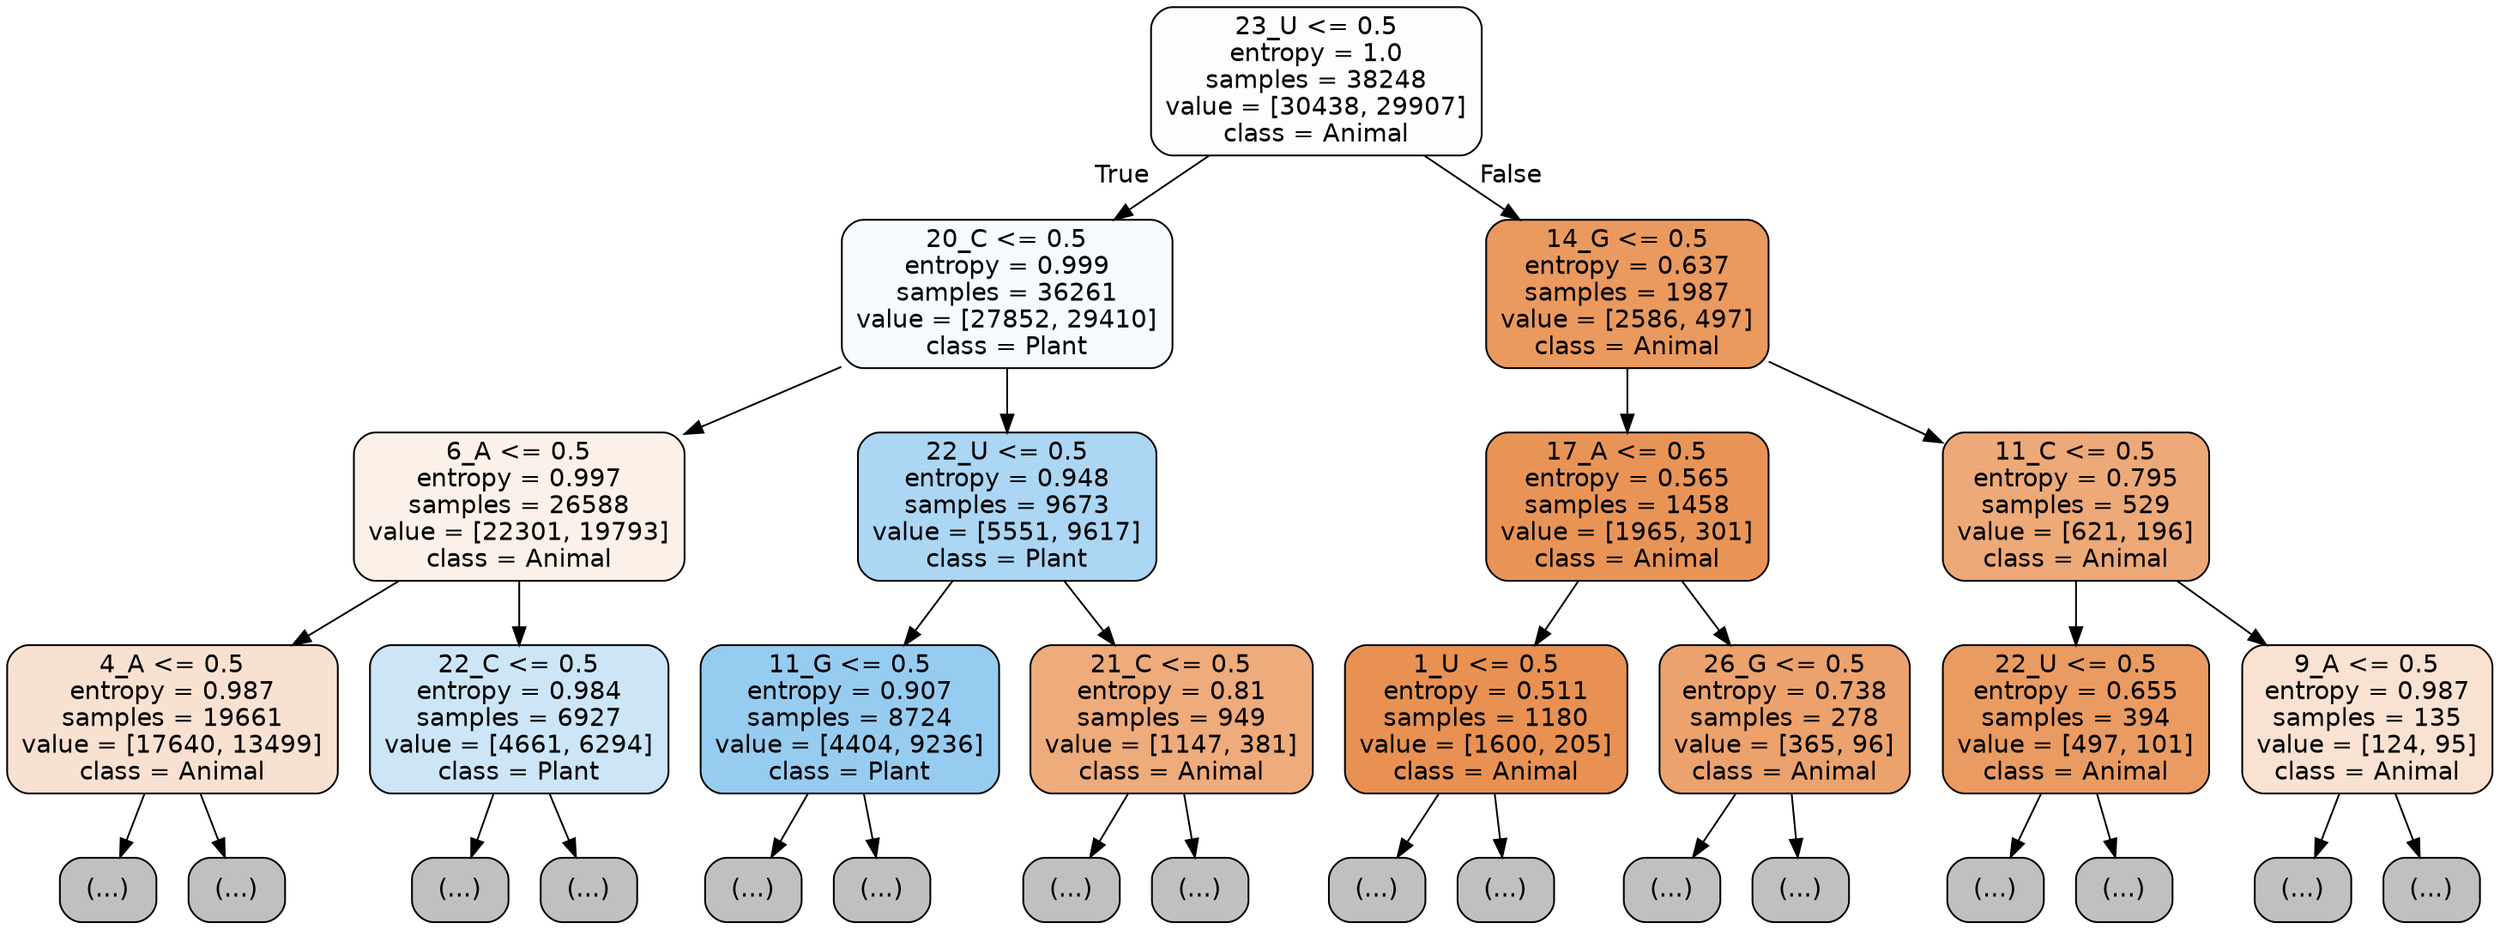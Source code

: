 digraph Tree {
node [shape=box, style="filled, rounded", color="black", fontname="helvetica"] ;
edge [fontname="helvetica"] ;
0 [label="23_U <= 0.5\nentropy = 1.0\nsamples = 38248\nvalue = [30438, 29907]\nclass = Animal", fillcolor="#fffdfc"] ;
1 [label="20_C <= 0.5\nentropy = 0.999\nsamples = 36261\nvalue = [27852, 29410]\nclass = Plant", fillcolor="#f5fafe"] ;
0 -> 1 [labeldistance=2.5, labelangle=45, headlabel="True"] ;
2 [label="6_A <= 0.5\nentropy = 0.997\nsamples = 26588\nvalue = [22301, 19793]\nclass = Animal", fillcolor="#fcf1e9"] ;
1 -> 2 ;
3 [label="4_A <= 0.5\nentropy = 0.987\nsamples = 19661\nvalue = [17640, 13499]\nclass = Animal", fillcolor="#f9e1d1"] ;
2 -> 3 ;
4 [label="(...)", fillcolor="#C0C0C0"] ;
3 -> 4 ;
6973 [label="(...)", fillcolor="#C0C0C0"] ;
3 -> 6973 ;
9134 [label="22_C <= 0.5\nentropy = 0.984\nsamples = 6927\nvalue = [4661, 6294]\nclass = Plant", fillcolor="#cce6f8"] ;
2 -> 9134 ;
9135 [label="(...)", fillcolor="#C0C0C0"] ;
9134 -> 9135 ;
11802 [label="(...)", fillcolor="#C0C0C0"] ;
9134 -> 11802 ;
12151 [label="22_U <= 0.5\nentropy = 0.948\nsamples = 9673\nvalue = [5551, 9617]\nclass = Plant", fillcolor="#abd6f4"] ;
1 -> 12151 ;
12152 [label="11_G <= 0.5\nentropy = 0.907\nsamples = 8724\nvalue = [4404, 9236]\nclass = Plant", fillcolor="#97ccf1"] ;
12151 -> 12152 ;
12153 [label="(...)", fillcolor="#C0C0C0"] ;
12152 -> 12153 ;
14608 [label="(...)", fillcolor="#C0C0C0"] ;
12152 -> 14608 ;
15461 [label="21_C <= 0.5\nentropy = 0.81\nsamples = 949\nvalue = [1147, 381]\nclass = Animal", fillcolor="#eeab7b"] ;
12151 -> 15461 ;
15462 [label="(...)", fillcolor="#C0C0C0"] ;
15461 -> 15462 ;
15753 [label="(...)", fillcolor="#C0C0C0"] ;
15461 -> 15753 ;
15868 [label="14_G <= 0.5\nentropy = 0.637\nsamples = 1987\nvalue = [2586, 497]\nclass = Animal", fillcolor="#ea995f"] ;
0 -> 15868 [labeldistance=2.5, labelangle=-45, headlabel="False"] ;
15869 [label="17_A <= 0.5\nentropy = 0.565\nsamples = 1458\nvalue = [1965, 301]\nclass = Animal", fillcolor="#e99457"] ;
15868 -> 15869 ;
15870 [label="1_U <= 0.5\nentropy = 0.511\nsamples = 1180\nvalue = [1600, 205]\nclass = Animal", fillcolor="#e89152"] ;
15869 -> 15870 ;
15871 [label="(...)", fillcolor="#C0C0C0"] ;
15870 -> 15871 ;
16094 [label="(...)", fillcolor="#C0C0C0"] ;
15870 -> 16094 ;
16253 [label="26_G <= 0.5\nentropy = 0.738\nsamples = 278\nvalue = [365, 96]\nclass = Animal", fillcolor="#eca26d"] ;
15869 -> 16253 ;
16254 [label="(...)", fillcolor="#C0C0C0"] ;
16253 -> 16254 ;
16387 [label="(...)", fillcolor="#C0C0C0"] ;
16253 -> 16387 ;
16388 [label="11_C <= 0.5\nentropy = 0.795\nsamples = 529\nvalue = [621, 196]\nclass = Animal", fillcolor="#eda977"] ;
15868 -> 16388 ;
16389 [label="22_U <= 0.5\nentropy = 0.655\nsamples = 394\nvalue = [497, 101]\nclass = Animal", fillcolor="#ea9b61"] ;
16388 -> 16389 ;
16390 [label="(...)", fillcolor="#C0C0C0"] ;
16389 -> 16390 ;
16517 [label="(...)", fillcolor="#C0C0C0"] ;
16389 -> 16517 ;
16532 [label="9_A <= 0.5\nentropy = 0.987\nsamples = 135\nvalue = [124, 95]\nclass = Animal", fillcolor="#f9e2d1"] ;
16388 -> 16532 ;
16533 [label="(...)", fillcolor="#C0C0C0"] ;
16532 -> 16533 ;
16568 [label="(...)", fillcolor="#C0C0C0"] ;
16532 -> 16568 ;
}